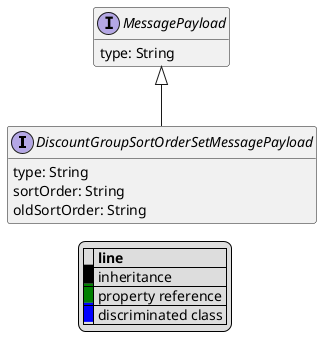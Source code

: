 @startuml

hide empty fields
hide empty methods
legend
|= |= line |
|<back:black>   </back>| inheritance |
|<back:green>   </back>| property reference |
|<back:blue>   </back>| discriminated class |
endlegend
interface DiscountGroupSortOrderSetMessagePayload [[DiscountGroupSortOrderSetMessagePayload.svg]] extends MessagePayload {
    type: String
    sortOrder: String
    oldSortOrder: String
}
interface MessagePayload [[MessagePayload.svg]]  {
    type: String
}





@enduml
